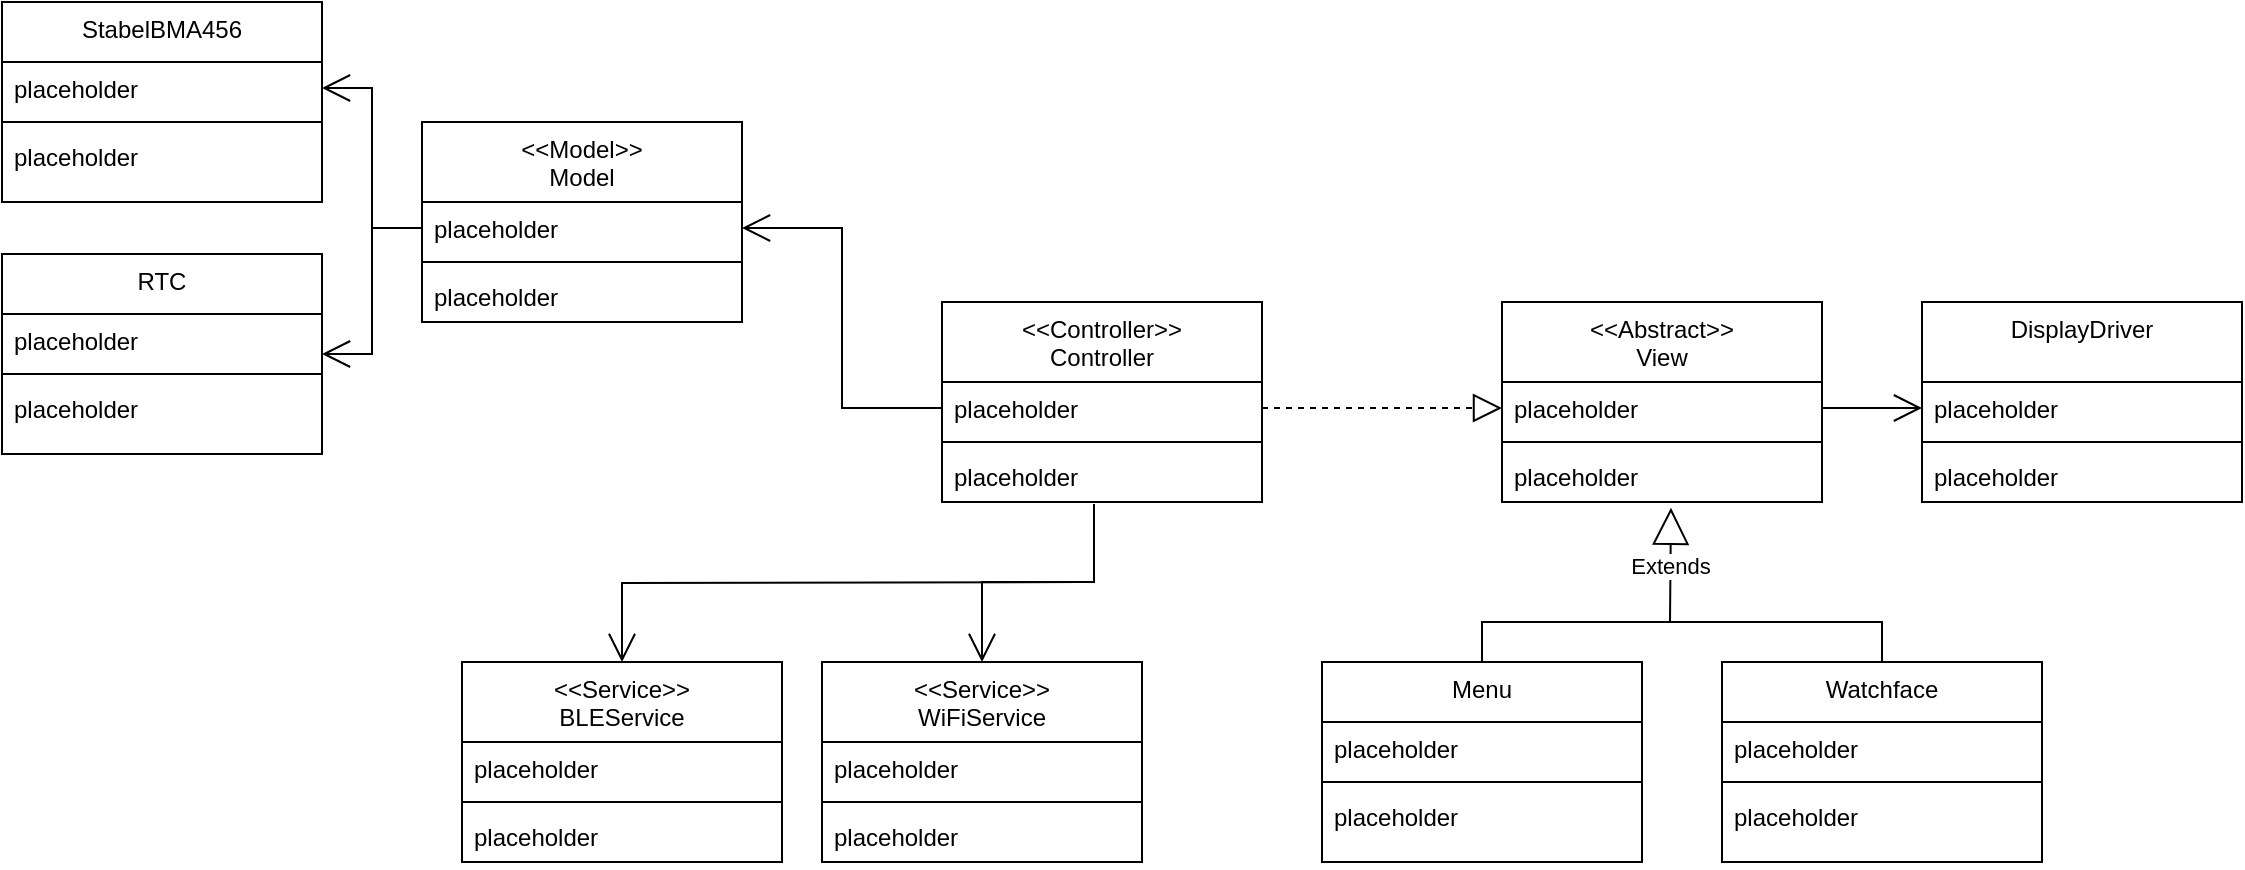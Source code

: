 <mxfile version="22.1.21" type="device">
  <diagram id="C5RBs43oDa-KdzZeNtuy" name="Page-1">
    <mxGraphModel dx="1195" dy="622" grid="1" gridSize="10" guides="1" tooltips="1" connect="1" arrows="1" fold="1" page="1" pageScale="1" pageWidth="1169" pageHeight="1654" math="0" shadow="0">
      <root>
        <mxCell id="WIyWlLk6GJQsqaUBKTNV-0" />
        <mxCell id="WIyWlLk6GJQsqaUBKTNV-1" parent="WIyWlLk6GJQsqaUBKTNV-0" />
        <mxCell id="zkfFHV4jXpPFQw0GAbJ--0" value="&lt;&lt;Controller&gt;&gt;&#xa;Controller" style="swimlane;fontStyle=0;align=center;verticalAlign=top;childLayout=stackLayout;horizontal=1;startSize=40;horizontalStack=0;resizeParent=1;resizeLast=0;collapsible=1;marginBottom=0;rounded=0;shadow=0;strokeWidth=1;" parent="WIyWlLk6GJQsqaUBKTNV-1" vertex="1">
          <mxGeometry x="470" y="230" width="160" height="100" as="geometry">
            <mxRectangle x="230" y="140" width="160" height="26" as="alternateBounds" />
          </mxGeometry>
        </mxCell>
        <mxCell id="zkfFHV4jXpPFQw0GAbJ--3" value="placeholder" style="text;align=left;verticalAlign=top;spacingLeft=4;spacingRight=4;overflow=hidden;rotatable=0;points=[[0,0.5],[1,0.5]];portConstraint=eastwest;rounded=0;shadow=0;html=0;" parent="zkfFHV4jXpPFQw0GAbJ--0" vertex="1">
          <mxGeometry y="40" width="160" height="26" as="geometry" />
        </mxCell>
        <mxCell id="zkfFHV4jXpPFQw0GAbJ--4" value="" style="line;html=1;strokeWidth=1;align=left;verticalAlign=middle;spacingTop=-1;spacingLeft=3;spacingRight=3;rotatable=0;labelPosition=right;points=[];portConstraint=eastwest;" parent="zkfFHV4jXpPFQw0GAbJ--0" vertex="1">
          <mxGeometry y="66" width="160" height="8" as="geometry" />
        </mxCell>
        <mxCell id="zkfFHV4jXpPFQw0GAbJ--5" value="placeholder" style="text;align=left;verticalAlign=top;spacingLeft=4;spacingRight=4;overflow=hidden;rotatable=0;points=[[0,0.5],[1,0.5]];portConstraint=eastwest;" parent="zkfFHV4jXpPFQw0GAbJ--0" vertex="1">
          <mxGeometry y="74" width="160" height="26" as="geometry" />
        </mxCell>
        <mxCell id="IUBVetBB4KUgToGqdSRL-0" value="&lt;&lt;Abstract&gt;&gt;&#xa;View" style="swimlane;fontStyle=0;align=center;verticalAlign=top;childLayout=stackLayout;horizontal=1;startSize=40;horizontalStack=0;resizeParent=1;resizeLast=0;collapsible=1;marginBottom=0;rounded=0;shadow=0;strokeWidth=1;" parent="WIyWlLk6GJQsqaUBKTNV-1" vertex="1">
          <mxGeometry x="750" y="230" width="160" height="100" as="geometry">
            <mxRectangle x="230" y="140" width="160" height="26" as="alternateBounds" />
          </mxGeometry>
        </mxCell>
        <mxCell id="IUBVetBB4KUgToGqdSRL-1" value="placeholder" style="text;align=left;verticalAlign=top;spacingLeft=4;spacingRight=4;overflow=hidden;rotatable=0;points=[[0,0.5],[1,0.5]];portConstraint=eastwest;rounded=0;shadow=0;html=0;" parent="IUBVetBB4KUgToGqdSRL-0" vertex="1">
          <mxGeometry y="40" width="160" height="26" as="geometry" />
        </mxCell>
        <mxCell id="IUBVetBB4KUgToGqdSRL-2" value="" style="line;html=1;strokeWidth=1;align=left;verticalAlign=middle;spacingTop=-1;spacingLeft=3;spacingRight=3;rotatable=0;labelPosition=right;points=[];portConstraint=eastwest;" parent="IUBVetBB4KUgToGqdSRL-0" vertex="1">
          <mxGeometry y="66" width="160" height="8" as="geometry" />
        </mxCell>
        <mxCell id="IUBVetBB4KUgToGqdSRL-3" value="placeholder" style="text;align=left;verticalAlign=top;spacingLeft=4;spacingRight=4;overflow=hidden;rotatable=0;points=[[0,0.5],[1,0.5]];portConstraint=eastwest;" parent="IUBVetBB4KUgToGqdSRL-0" vertex="1">
          <mxGeometry y="74" width="160" height="26" as="geometry" />
        </mxCell>
        <mxCell id="1D-kBS0sXG3JYxeMv-3Y-0" value="Menu" style="swimlane;fontStyle=0;align=center;verticalAlign=top;childLayout=stackLayout;horizontal=1;startSize=30;horizontalStack=0;resizeParent=1;resizeLast=0;collapsible=1;marginBottom=0;rounded=0;shadow=0;strokeWidth=1;" vertex="1" parent="WIyWlLk6GJQsqaUBKTNV-1">
          <mxGeometry x="660" y="410" width="160" height="100" as="geometry">
            <mxRectangle x="230" y="140" width="160" height="26" as="alternateBounds" />
          </mxGeometry>
        </mxCell>
        <mxCell id="1D-kBS0sXG3JYxeMv-3Y-1" value="placeholder" style="text;align=left;verticalAlign=top;spacingLeft=4;spacingRight=4;overflow=hidden;rotatable=0;points=[[0,0.5],[1,0.5]];portConstraint=eastwest;rounded=0;shadow=0;html=0;" vertex="1" parent="1D-kBS0sXG3JYxeMv-3Y-0">
          <mxGeometry y="30" width="160" height="26" as="geometry" />
        </mxCell>
        <mxCell id="1D-kBS0sXG3JYxeMv-3Y-2" value="" style="line;html=1;strokeWidth=1;align=left;verticalAlign=middle;spacingTop=-1;spacingLeft=3;spacingRight=3;rotatable=0;labelPosition=right;points=[];portConstraint=eastwest;" vertex="1" parent="1D-kBS0sXG3JYxeMv-3Y-0">
          <mxGeometry y="56" width="160" height="8" as="geometry" />
        </mxCell>
        <mxCell id="1D-kBS0sXG3JYxeMv-3Y-3" value="placeholder" style="text;align=left;verticalAlign=top;spacingLeft=4;spacingRight=4;overflow=hidden;rotatable=0;points=[[0,0.5],[1,0.5]];portConstraint=eastwest;" vertex="1" parent="1D-kBS0sXG3JYxeMv-3Y-0">
          <mxGeometry y="64" width="160" height="26" as="geometry" />
        </mxCell>
        <mxCell id="1D-kBS0sXG3JYxeMv-3Y-4" value="DisplayDriver" style="swimlane;fontStyle=0;align=center;verticalAlign=top;childLayout=stackLayout;horizontal=1;startSize=40;horizontalStack=0;resizeParent=1;resizeLast=0;collapsible=1;marginBottom=0;rounded=0;shadow=0;strokeWidth=1;" vertex="1" parent="WIyWlLk6GJQsqaUBKTNV-1">
          <mxGeometry x="960" y="230" width="160" height="100" as="geometry">
            <mxRectangle x="230" y="140" width="160" height="26" as="alternateBounds" />
          </mxGeometry>
        </mxCell>
        <mxCell id="1D-kBS0sXG3JYxeMv-3Y-5" value="placeholder" style="text;align=left;verticalAlign=top;spacingLeft=4;spacingRight=4;overflow=hidden;rotatable=0;points=[[0,0.5],[1,0.5]];portConstraint=eastwest;rounded=0;shadow=0;html=0;" vertex="1" parent="1D-kBS0sXG3JYxeMv-3Y-4">
          <mxGeometry y="40" width="160" height="26" as="geometry" />
        </mxCell>
        <mxCell id="1D-kBS0sXG3JYxeMv-3Y-6" value="" style="line;html=1;strokeWidth=1;align=left;verticalAlign=middle;spacingTop=-1;spacingLeft=3;spacingRight=3;rotatable=0;labelPosition=right;points=[];portConstraint=eastwest;" vertex="1" parent="1D-kBS0sXG3JYxeMv-3Y-4">
          <mxGeometry y="66" width="160" height="8" as="geometry" />
        </mxCell>
        <mxCell id="1D-kBS0sXG3JYxeMv-3Y-7" value="placeholder" style="text;align=left;verticalAlign=top;spacingLeft=4;spacingRight=4;overflow=hidden;rotatable=0;points=[[0,0.5],[1,0.5]];portConstraint=eastwest;" vertex="1" parent="1D-kBS0sXG3JYxeMv-3Y-4">
          <mxGeometry y="74" width="160" height="26" as="geometry" />
        </mxCell>
        <mxCell id="1D-kBS0sXG3JYxeMv-3Y-13" value="Watchface" style="swimlane;fontStyle=0;align=center;verticalAlign=top;childLayout=stackLayout;horizontal=1;startSize=30;horizontalStack=0;resizeParent=1;resizeLast=0;collapsible=1;marginBottom=0;rounded=0;shadow=0;strokeWidth=1;" vertex="1" parent="WIyWlLk6GJQsqaUBKTNV-1">
          <mxGeometry x="860" y="410" width="160" height="100" as="geometry">
            <mxRectangle x="230" y="140" width="160" height="26" as="alternateBounds" />
          </mxGeometry>
        </mxCell>
        <mxCell id="1D-kBS0sXG3JYxeMv-3Y-14" value="placeholder" style="text;align=left;verticalAlign=top;spacingLeft=4;spacingRight=4;overflow=hidden;rotatable=0;points=[[0,0.5],[1,0.5]];portConstraint=eastwest;rounded=0;shadow=0;html=0;" vertex="1" parent="1D-kBS0sXG3JYxeMv-3Y-13">
          <mxGeometry y="30" width="160" height="26" as="geometry" />
        </mxCell>
        <mxCell id="1D-kBS0sXG3JYxeMv-3Y-15" value="" style="line;html=1;strokeWidth=1;align=left;verticalAlign=middle;spacingTop=-1;spacingLeft=3;spacingRight=3;rotatable=0;labelPosition=right;points=[];portConstraint=eastwest;" vertex="1" parent="1D-kBS0sXG3JYxeMv-3Y-13">
          <mxGeometry y="56" width="160" height="8" as="geometry" />
        </mxCell>
        <mxCell id="1D-kBS0sXG3JYxeMv-3Y-16" value="placeholder" style="text;align=left;verticalAlign=top;spacingLeft=4;spacingRight=4;overflow=hidden;rotatable=0;points=[[0,0.5],[1,0.5]];portConstraint=eastwest;" vertex="1" parent="1D-kBS0sXG3JYxeMv-3Y-13">
          <mxGeometry y="64" width="160" height="26" as="geometry" />
        </mxCell>
        <mxCell id="1D-kBS0sXG3JYxeMv-3Y-18" value="Extends" style="endArrow=block;endSize=16;endFill=0;html=1;rounded=0;entryX=0.528;entryY=1.111;entryDx=0;entryDy=0;entryPerimeter=0;" edge="1" parent="WIyWlLk6GJQsqaUBKTNV-1" target="IUBVetBB4KUgToGqdSRL-3">
          <mxGeometry width="160" relative="1" as="geometry">
            <mxPoint x="834" y="390" as="sourcePoint" />
            <mxPoint x="690" y="460" as="targetPoint" />
          </mxGeometry>
        </mxCell>
        <mxCell id="1D-kBS0sXG3JYxeMv-3Y-19" value="" style="endArrow=none;html=1;rounded=0;exitX=0.5;exitY=0;exitDx=0;exitDy=0;entryX=0.5;entryY=0;entryDx=0;entryDy=0;" edge="1" parent="WIyWlLk6GJQsqaUBKTNV-1" source="1D-kBS0sXG3JYxeMv-3Y-0" target="1D-kBS0sXG3JYxeMv-3Y-13">
          <mxGeometry width="50" height="50" relative="1" as="geometry">
            <mxPoint x="660" y="390" as="sourcePoint" />
            <mxPoint x="930" y="390" as="targetPoint" />
            <Array as="points">
              <mxPoint x="740" y="390" />
              <mxPoint x="940" y="390" />
            </Array>
          </mxGeometry>
        </mxCell>
        <mxCell id="1D-kBS0sXG3JYxeMv-3Y-23" value="" style="endArrow=block;dashed=1;endFill=0;endSize=12;html=1;rounded=0;exitX=1;exitY=0.5;exitDx=0;exitDy=0;entryX=0;entryY=0.5;entryDx=0;entryDy=0;" edge="1" parent="WIyWlLk6GJQsqaUBKTNV-1" source="zkfFHV4jXpPFQw0GAbJ--3" target="IUBVetBB4KUgToGqdSRL-1">
          <mxGeometry width="160" relative="1" as="geometry">
            <mxPoint x="620" y="420" as="sourcePoint" />
            <mxPoint x="780" y="420" as="targetPoint" />
          </mxGeometry>
        </mxCell>
        <mxCell id="1D-kBS0sXG3JYxeMv-3Y-25" value="&lt;&lt;Service&gt;&gt;&#xa;BLEService" style="swimlane;fontStyle=0;align=center;verticalAlign=top;childLayout=stackLayout;horizontal=1;startSize=40;horizontalStack=0;resizeParent=1;resizeLast=0;collapsible=1;marginBottom=0;rounded=0;shadow=0;strokeWidth=1;" vertex="1" parent="WIyWlLk6GJQsqaUBKTNV-1">
          <mxGeometry x="230" y="410" width="160" height="100" as="geometry">
            <mxRectangle x="230" y="140" width="160" height="26" as="alternateBounds" />
          </mxGeometry>
        </mxCell>
        <mxCell id="1D-kBS0sXG3JYxeMv-3Y-26" value="placeholder" style="text;align=left;verticalAlign=top;spacingLeft=4;spacingRight=4;overflow=hidden;rotatable=0;points=[[0,0.5],[1,0.5]];portConstraint=eastwest;rounded=0;shadow=0;html=0;" vertex="1" parent="1D-kBS0sXG3JYxeMv-3Y-25">
          <mxGeometry y="40" width="160" height="26" as="geometry" />
        </mxCell>
        <mxCell id="1D-kBS0sXG3JYxeMv-3Y-27" value="" style="line;html=1;strokeWidth=1;align=left;verticalAlign=middle;spacingTop=-1;spacingLeft=3;spacingRight=3;rotatable=0;labelPosition=right;points=[];portConstraint=eastwest;" vertex="1" parent="1D-kBS0sXG3JYxeMv-3Y-25">
          <mxGeometry y="66" width="160" height="8" as="geometry" />
        </mxCell>
        <mxCell id="1D-kBS0sXG3JYxeMv-3Y-28" value="placeholder" style="text;align=left;verticalAlign=top;spacingLeft=4;spacingRight=4;overflow=hidden;rotatable=0;points=[[0,0.5],[1,0.5]];portConstraint=eastwest;" vertex="1" parent="1D-kBS0sXG3JYxeMv-3Y-25">
          <mxGeometry y="74" width="160" height="26" as="geometry" />
        </mxCell>
        <mxCell id="1D-kBS0sXG3JYxeMv-3Y-33" value="&lt;&lt;Service&gt;&gt;&#xa;WiFiService" style="swimlane;fontStyle=0;align=center;verticalAlign=top;childLayout=stackLayout;horizontal=1;startSize=40;horizontalStack=0;resizeParent=1;resizeLast=0;collapsible=1;marginBottom=0;rounded=0;shadow=0;strokeWidth=1;" vertex="1" parent="WIyWlLk6GJQsqaUBKTNV-1">
          <mxGeometry x="410" y="410" width="160" height="100" as="geometry">
            <mxRectangle x="230" y="140" width="160" height="26" as="alternateBounds" />
          </mxGeometry>
        </mxCell>
        <mxCell id="1D-kBS0sXG3JYxeMv-3Y-34" value="placeholder" style="text;align=left;verticalAlign=top;spacingLeft=4;spacingRight=4;overflow=hidden;rotatable=0;points=[[0,0.5],[1,0.5]];portConstraint=eastwest;rounded=0;shadow=0;html=0;" vertex="1" parent="1D-kBS0sXG3JYxeMv-3Y-33">
          <mxGeometry y="40" width="160" height="26" as="geometry" />
        </mxCell>
        <mxCell id="1D-kBS0sXG3JYxeMv-3Y-35" value="" style="line;html=1;strokeWidth=1;align=left;verticalAlign=middle;spacingTop=-1;spacingLeft=3;spacingRight=3;rotatable=0;labelPosition=right;points=[];portConstraint=eastwest;" vertex="1" parent="1D-kBS0sXG3JYxeMv-3Y-33">
          <mxGeometry y="66" width="160" height="8" as="geometry" />
        </mxCell>
        <mxCell id="1D-kBS0sXG3JYxeMv-3Y-36" value="placeholder" style="text;align=left;verticalAlign=top;spacingLeft=4;spacingRight=4;overflow=hidden;rotatable=0;points=[[0,0.5],[1,0.5]];portConstraint=eastwest;" vertex="1" parent="1D-kBS0sXG3JYxeMv-3Y-33">
          <mxGeometry y="74" width="160" height="26" as="geometry" />
        </mxCell>
        <mxCell id="1D-kBS0sXG3JYxeMv-3Y-38" value="" style="endArrow=open;endFill=1;endSize=12;html=1;rounded=0;strokeColor=default;edgeStyle=orthogonalEdgeStyle;exitX=0.475;exitY=1.038;exitDx=0;exitDy=0;exitPerimeter=0;entryX=0.5;entryY=0;entryDx=0;entryDy=0;" edge="1" parent="WIyWlLk6GJQsqaUBKTNV-1" source="zkfFHV4jXpPFQw0GAbJ--5" target="1D-kBS0sXG3JYxeMv-3Y-33">
          <mxGeometry width="160" relative="1" as="geometry">
            <mxPoint x="590" y="440" as="sourcePoint" />
            <mxPoint x="750" y="440" as="targetPoint" />
          </mxGeometry>
        </mxCell>
        <mxCell id="1D-kBS0sXG3JYxeMv-3Y-40" value="" style="endArrow=open;endFill=1;endSize=12;html=1;rounded=0;strokeColor=default;edgeStyle=orthogonalEdgeStyle;entryX=0.5;entryY=0;entryDx=0;entryDy=0;" edge="1" parent="WIyWlLk6GJQsqaUBKTNV-1" target="1D-kBS0sXG3JYxeMv-3Y-25">
          <mxGeometry width="160" relative="1" as="geometry">
            <mxPoint x="540" y="370" as="sourcePoint" />
            <mxPoint x="500" y="420" as="targetPoint" />
          </mxGeometry>
        </mxCell>
        <mxCell id="1D-kBS0sXG3JYxeMv-3Y-43" value="" style="endArrow=open;endFill=1;endSize=12;html=1;rounded=0;strokeColor=default;edgeStyle=orthogonalEdgeStyle;entryX=0;entryY=0.5;entryDx=0;entryDy=0;exitX=1;exitY=0.5;exitDx=0;exitDy=0;" edge="1" parent="WIyWlLk6GJQsqaUBKTNV-1" source="IUBVetBB4KUgToGqdSRL-1" target="1D-kBS0sXG3JYxeMv-3Y-5">
          <mxGeometry width="160" relative="1" as="geometry">
            <mxPoint x="1070" y="360" as="sourcePoint" />
            <mxPoint x="650" y="470" as="targetPoint" />
          </mxGeometry>
        </mxCell>
        <mxCell id="1D-kBS0sXG3JYxeMv-3Y-44" value="&lt;&lt;Model&gt;&gt;&#xa;Model&#xa;" style="swimlane;fontStyle=0;align=center;verticalAlign=top;childLayout=stackLayout;horizontal=1;startSize=40;horizontalStack=0;resizeParent=1;resizeLast=0;collapsible=1;marginBottom=0;rounded=0;shadow=0;strokeWidth=1;" vertex="1" parent="WIyWlLk6GJQsqaUBKTNV-1">
          <mxGeometry x="210" y="140" width="160" height="100" as="geometry">
            <mxRectangle x="230" y="140" width="160" height="26" as="alternateBounds" />
          </mxGeometry>
        </mxCell>
        <mxCell id="1D-kBS0sXG3JYxeMv-3Y-45" value="placeholder" style="text;align=left;verticalAlign=top;spacingLeft=4;spacingRight=4;overflow=hidden;rotatable=0;points=[[0,0.5],[1,0.5]];portConstraint=eastwest;rounded=0;shadow=0;html=0;" vertex="1" parent="1D-kBS0sXG3JYxeMv-3Y-44">
          <mxGeometry y="40" width="160" height="26" as="geometry" />
        </mxCell>
        <mxCell id="1D-kBS0sXG3JYxeMv-3Y-46" value="" style="line;html=1;strokeWidth=1;align=left;verticalAlign=middle;spacingTop=-1;spacingLeft=3;spacingRight=3;rotatable=0;labelPosition=right;points=[];portConstraint=eastwest;" vertex="1" parent="1D-kBS0sXG3JYxeMv-3Y-44">
          <mxGeometry y="66" width="160" height="8" as="geometry" />
        </mxCell>
        <mxCell id="1D-kBS0sXG3JYxeMv-3Y-47" value="placeholder" style="text;align=left;verticalAlign=top;spacingLeft=4;spacingRight=4;overflow=hidden;rotatable=0;points=[[0,0.5],[1,0.5]];portConstraint=eastwest;" vertex="1" parent="1D-kBS0sXG3JYxeMv-3Y-44">
          <mxGeometry y="74" width="160" height="26" as="geometry" />
        </mxCell>
        <mxCell id="1D-kBS0sXG3JYxeMv-3Y-50" value="" style="endArrow=open;endFill=1;endSize=12;html=1;rounded=0;edgeStyle=orthogonalEdgeStyle;exitX=0;exitY=0.5;exitDx=0;exitDy=0;entryX=1;entryY=0.5;entryDx=0;entryDy=0;" edge="1" parent="WIyWlLk6GJQsqaUBKTNV-1" source="zkfFHV4jXpPFQw0GAbJ--3" target="1D-kBS0sXG3JYxeMv-3Y-45">
          <mxGeometry width="160" relative="1" as="geometry">
            <mxPoint x="440" y="90" as="sourcePoint" />
            <mxPoint x="540" y="183.0" as="targetPoint" />
          </mxGeometry>
        </mxCell>
        <mxCell id="1D-kBS0sXG3JYxeMv-3Y-51" value="StabelBMA456&#xa;" style="swimlane;fontStyle=0;align=center;verticalAlign=top;childLayout=stackLayout;horizontal=1;startSize=30;horizontalStack=0;resizeParent=1;resizeLast=0;collapsible=1;marginBottom=0;rounded=0;shadow=0;strokeWidth=1;" vertex="1" parent="WIyWlLk6GJQsqaUBKTNV-1">
          <mxGeometry y="80" width="160" height="100" as="geometry">
            <mxRectangle x="230" y="140" width="160" height="26" as="alternateBounds" />
          </mxGeometry>
        </mxCell>
        <mxCell id="1D-kBS0sXG3JYxeMv-3Y-52" value="placeholder" style="text;align=left;verticalAlign=top;spacingLeft=4;spacingRight=4;overflow=hidden;rotatable=0;points=[[0,0.5],[1,0.5]];portConstraint=eastwest;rounded=0;shadow=0;html=0;" vertex="1" parent="1D-kBS0sXG3JYxeMv-3Y-51">
          <mxGeometry y="30" width="160" height="26" as="geometry" />
        </mxCell>
        <mxCell id="1D-kBS0sXG3JYxeMv-3Y-53" value="" style="line;html=1;strokeWidth=1;align=left;verticalAlign=middle;spacingTop=-1;spacingLeft=3;spacingRight=3;rotatable=0;labelPosition=right;points=[];portConstraint=eastwest;" vertex="1" parent="1D-kBS0sXG3JYxeMv-3Y-51">
          <mxGeometry y="56" width="160" height="8" as="geometry" />
        </mxCell>
        <mxCell id="1D-kBS0sXG3JYxeMv-3Y-54" value="placeholder" style="text;align=left;verticalAlign=top;spacingLeft=4;spacingRight=4;overflow=hidden;rotatable=0;points=[[0,0.5],[1,0.5]];portConstraint=eastwest;" vertex="1" parent="1D-kBS0sXG3JYxeMv-3Y-51">
          <mxGeometry y="64" width="160" height="26" as="geometry" />
        </mxCell>
        <mxCell id="1D-kBS0sXG3JYxeMv-3Y-55" value="RTC&#xa;" style="swimlane;fontStyle=0;align=center;verticalAlign=top;childLayout=stackLayout;horizontal=1;startSize=30;horizontalStack=0;resizeParent=1;resizeLast=0;collapsible=1;marginBottom=0;rounded=0;shadow=0;strokeWidth=1;" vertex="1" parent="WIyWlLk6GJQsqaUBKTNV-1">
          <mxGeometry y="206" width="160" height="100" as="geometry">
            <mxRectangle x="230" y="140" width="160" height="26" as="alternateBounds" />
          </mxGeometry>
        </mxCell>
        <mxCell id="1D-kBS0sXG3JYxeMv-3Y-56" value="placeholder" style="text;align=left;verticalAlign=top;spacingLeft=4;spacingRight=4;overflow=hidden;rotatable=0;points=[[0,0.5],[1,0.5]];portConstraint=eastwest;rounded=0;shadow=0;html=0;" vertex="1" parent="1D-kBS0sXG3JYxeMv-3Y-55">
          <mxGeometry y="30" width="160" height="26" as="geometry" />
        </mxCell>
        <mxCell id="1D-kBS0sXG3JYxeMv-3Y-57" value="" style="line;html=1;strokeWidth=1;align=left;verticalAlign=middle;spacingTop=-1;spacingLeft=3;spacingRight=3;rotatable=0;labelPosition=right;points=[];portConstraint=eastwest;" vertex="1" parent="1D-kBS0sXG3JYxeMv-3Y-55">
          <mxGeometry y="56" width="160" height="8" as="geometry" />
        </mxCell>
        <mxCell id="1D-kBS0sXG3JYxeMv-3Y-58" value="placeholder" style="text;align=left;verticalAlign=top;spacingLeft=4;spacingRight=4;overflow=hidden;rotatable=0;points=[[0,0.5],[1,0.5]];portConstraint=eastwest;" vertex="1" parent="1D-kBS0sXG3JYxeMv-3Y-55">
          <mxGeometry y="64" width="160" height="26" as="geometry" />
        </mxCell>
        <mxCell id="1D-kBS0sXG3JYxeMv-3Y-59" value="" style="endArrow=open;endFill=1;endSize=12;html=1;rounded=0;strokeColor=default;edgeStyle=orthogonalEdgeStyle;exitX=0;exitY=0.5;exitDx=0;exitDy=0;entryX=1;entryY=0.5;entryDx=0;entryDy=0;" edge="1" parent="WIyWlLk6GJQsqaUBKTNV-1" source="1D-kBS0sXG3JYxeMv-3Y-45" target="1D-kBS0sXG3JYxeMv-3Y-52">
          <mxGeometry width="160" relative="1" as="geometry">
            <mxPoint x="206" y="280" as="sourcePoint" />
            <mxPoint x="190" y="90" as="targetPoint" />
          </mxGeometry>
        </mxCell>
        <mxCell id="1D-kBS0sXG3JYxeMv-3Y-60" value="" style="endArrow=open;endFill=1;endSize=12;html=1;rounded=0;strokeColor=default;edgeStyle=orthogonalEdgeStyle;exitX=0;exitY=0.5;exitDx=0;exitDy=0;entryX=1;entryY=0.5;entryDx=0;entryDy=0;" edge="1" parent="WIyWlLk6GJQsqaUBKTNV-1" source="1D-kBS0sXG3JYxeMv-3Y-45" target="1D-kBS0sXG3JYxeMv-3Y-55">
          <mxGeometry width="160" relative="1" as="geometry">
            <mxPoint x="220" y="203" as="sourcePoint" />
            <mxPoint x="170" y="93" as="targetPoint" />
          </mxGeometry>
        </mxCell>
      </root>
    </mxGraphModel>
  </diagram>
</mxfile>

